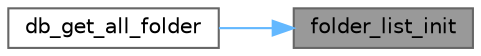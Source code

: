 digraph "folder_list_init"
{
 // LATEX_PDF_SIZE
  bgcolor="transparent";
  edge [fontname=Helvetica,fontsize=10,labelfontname=Helvetica,labelfontsize=10];
  node [fontname=Helvetica,fontsize=10,shape=box,height=0.2,width=0.4];
  rankdir="RL";
  Node1 [id="Node000001",label="folder_list_init",height=0.2,width=0.4,color="gray40", fillcolor="grey60", style="filled", fontcolor="black",tooltip="Initializes a new folder list."];
  Node1 -> Node2 [id="edge1_Node000001_Node000002",dir="back",color="steelblue1",style="solid",tooltip=" "];
  Node2 [id="Node000002",label="db_get_all_folder",height=0.2,width=0.4,color="grey40", fillcolor="white", style="filled",URL="$db__manager_8c.html#ab9f26662f3488427e61a7e27b3aee354",tooltip="Retrieves all folders from the database."];
}
